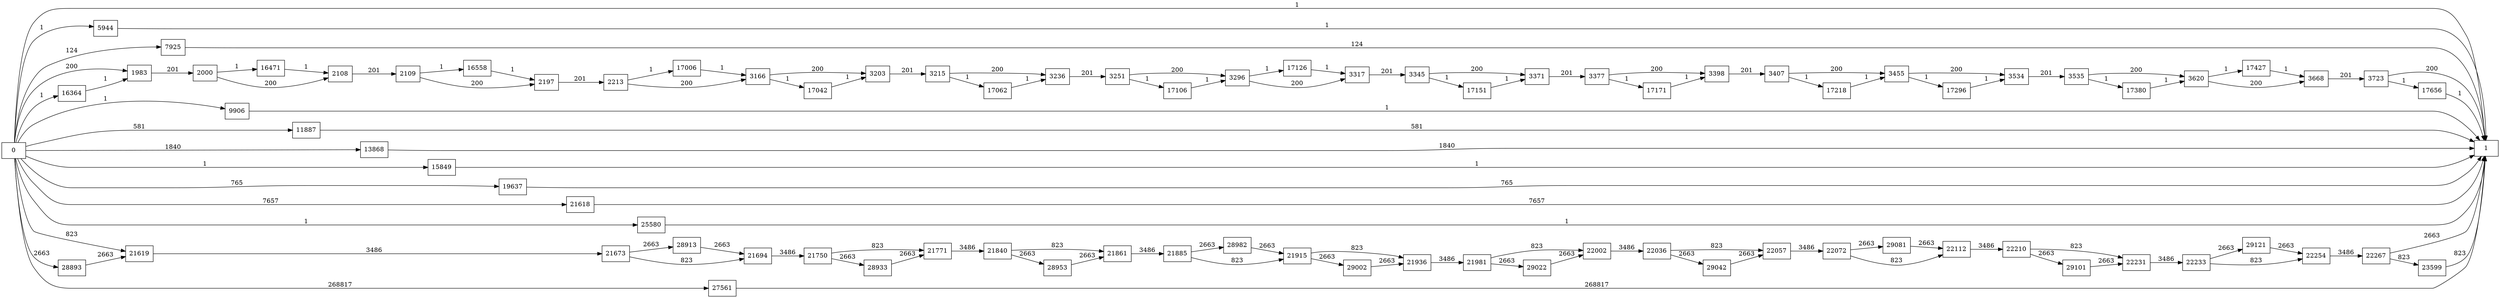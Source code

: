 digraph {
	graph [rankdir=LR]
	node [shape=rectangle]
	1983 -> 2000 [label=201]
	2000 -> 2108 [label=200]
	2000 -> 16471 [label=1]
	2108 -> 2109 [label=201]
	2109 -> 2197 [label=200]
	2109 -> 16558 [label=1]
	2197 -> 2213 [label=201]
	2213 -> 3166 [label=200]
	2213 -> 17006 [label=1]
	3166 -> 3203 [label=200]
	3166 -> 17042 [label=1]
	3203 -> 3215 [label=201]
	3215 -> 3236 [label=200]
	3215 -> 17062 [label=1]
	3236 -> 3251 [label=201]
	3251 -> 3296 [label=200]
	3251 -> 17106 [label=1]
	3296 -> 3317 [label=200]
	3296 -> 17126 [label=1]
	3317 -> 3345 [label=201]
	3345 -> 3371 [label=200]
	3345 -> 17151 [label=1]
	3371 -> 3377 [label=201]
	3377 -> 3398 [label=200]
	3377 -> 17171 [label=1]
	3398 -> 3407 [label=201]
	3407 -> 3455 [label=200]
	3407 -> 17218 [label=1]
	3455 -> 3534 [label=200]
	3455 -> 17296 [label=1]
	3534 -> 3535 [label=201]
	3535 -> 3620 [label=200]
	3535 -> 17380 [label=1]
	3620 -> 3668 [label=200]
	3620 -> 17427 [label=1]
	3668 -> 3723 [label=201]
	3723 -> 1 [label=200]
	3723 -> 17656 [label=1]
	5944 -> 1 [label=1]
	7925 -> 1 [label=124]
	9906 -> 1 [label=1]
	11887 -> 1 [label=581]
	13868 -> 1 [label=1840]
	15849 -> 1 [label=1]
	16364 -> 1983 [label=1]
	16471 -> 2108 [label=1]
	16558 -> 2197 [label=1]
	17006 -> 3166 [label=1]
	17042 -> 3203 [label=1]
	17062 -> 3236 [label=1]
	17106 -> 3296 [label=1]
	17126 -> 3317 [label=1]
	17151 -> 3371 [label=1]
	17171 -> 3398 [label=1]
	17218 -> 3455 [label=1]
	17296 -> 3534 [label=1]
	17380 -> 3620 [label=1]
	17427 -> 3668 [label=1]
	17656 -> 1 [label=1]
	19637 -> 1 [label=765]
	21618 -> 1 [label=7657]
	21619 -> 21673 [label=3486]
	21673 -> 21694 [label=823]
	21673 -> 28913 [label=2663]
	21694 -> 21750 [label=3486]
	21750 -> 21771 [label=823]
	21750 -> 28933 [label=2663]
	21771 -> 21840 [label=3486]
	21840 -> 21861 [label=823]
	21840 -> 28953 [label=2663]
	21861 -> 21885 [label=3486]
	21885 -> 21915 [label=823]
	21885 -> 28982 [label=2663]
	21915 -> 21936 [label=823]
	21915 -> 29002 [label=2663]
	21936 -> 21981 [label=3486]
	21981 -> 22002 [label=823]
	21981 -> 29022 [label=2663]
	22002 -> 22036 [label=3486]
	22036 -> 22057 [label=823]
	22036 -> 29042 [label=2663]
	22057 -> 22072 [label=3486]
	22072 -> 22112 [label=823]
	22072 -> 29081 [label=2663]
	22112 -> 22210 [label=3486]
	22210 -> 22231 [label=823]
	22210 -> 29101 [label=2663]
	22231 -> 22233 [label=3486]
	22233 -> 22254 [label=823]
	22233 -> 29121 [label=2663]
	22254 -> 22267 [label=3486]
	22267 -> 1 [label=2663]
	22267 -> 23599 [label=823]
	23599 -> 1 [label=823]
	25580 -> 1 [label=1]
	27561 -> 1 [label=268817]
	28893 -> 21619 [label=2663]
	28913 -> 21694 [label=2663]
	28933 -> 21771 [label=2663]
	28953 -> 21861 [label=2663]
	28982 -> 21915 [label=2663]
	29002 -> 21936 [label=2663]
	29022 -> 22002 [label=2663]
	29042 -> 22057 [label=2663]
	29081 -> 22112 [label=2663]
	29101 -> 22231 [label=2663]
	29121 -> 22254 [label=2663]
	0 -> 1983 [label=200]
	0 -> 21619 [label=823]
	0 -> 1 [label=1]
	0 -> 5944 [label=1]
	0 -> 7925 [label=124]
	0 -> 9906 [label=1]
	0 -> 11887 [label=581]
	0 -> 13868 [label=1840]
	0 -> 15849 [label=1]
	0 -> 16364 [label=1]
	0 -> 19637 [label=765]
	0 -> 21618 [label=7657]
	0 -> 25580 [label=1]
	0 -> 27561 [label=268817]
	0 -> 28893 [label=2663]
}
